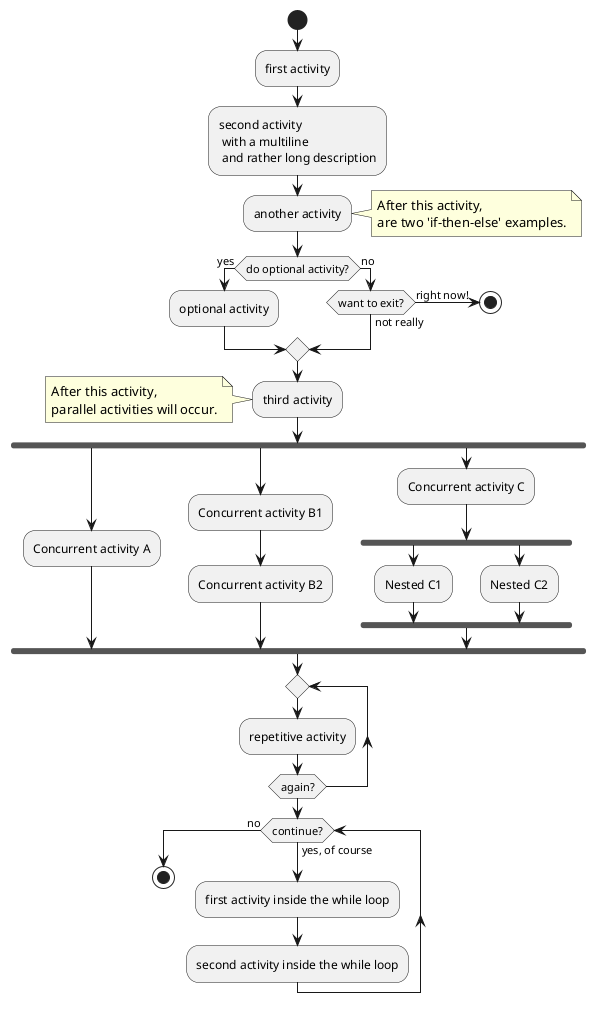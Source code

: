 @startuml mydiagram

start

   :first activity;

   :second activity
    with a multiline
    and rather long description;

   :another activity;

   note right
     After this activity,
     are two 'if-then-else' examples.
   end note

   if (do optional activity?) then (yes)
      :optional activity;
   else (no)

      if (want to exit?) then (right now!)
         stop
      else (not really)

      endif

   endif

   :third activity;

   note left
     After this activity,
     parallel activities will occur.
   end note

   fork
      :Concurrent activity A;
   fork again
      :Concurrent activity B1;
      :Concurrent activity B2;
   fork again
      :Concurrent activity C;
      fork
      :Nested C1;
      fork again
      :Nested C2;
      end fork
   end fork

   repeat
      :repetitive activity;
   repeat while (again?)

   while (continue?) is (yes, of course)
     :first activity inside the while loop;
     :second activity inside the while loop;
   endwhile (no)

   stop

   @enduml
